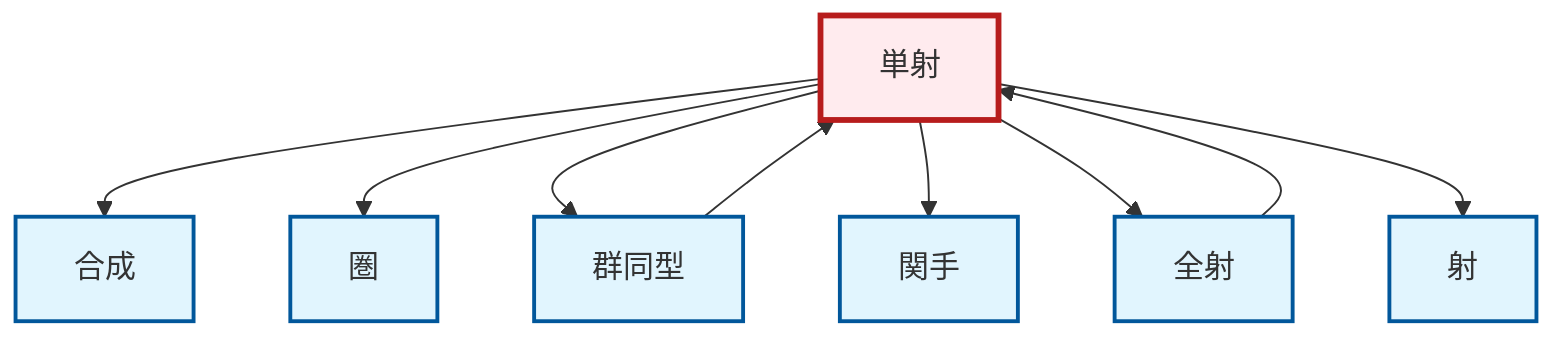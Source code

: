graph TD
    classDef definition fill:#e1f5fe,stroke:#01579b,stroke-width:2px
    classDef theorem fill:#f3e5f5,stroke:#4a148c,stroke-width:2px
    classDef axiom fill:#fff3e0,stroke:#e65100,stroke-width:2px
    classDef example fill:#e8f5e9,stroke:#1b5e20,stroke-width:2px
    classDef current fill:#ffebee,stroke:#b71c1c,stroke-width:3px
    def-functor["関手"]:::definition
    def-monomorphism["単射"]:::definition
    def-category["圏"]:::definition
    def-isomorphism["群同型"]:::definition
    def-morphism["射"]:::definition
    def-epimorphism["全射"]:::definition
    def-composition["合成"]:::definition
    def-monomorphism --> def-composition
    def-monomorphism --> def-category
    def-epimorphism --> def-monomorphism
    def-monomorphism --> def-isomorphism
    def-isomorphism --> def-monomorphism
    def-monomorphism --> def-functor
    def-monomorphism --> def-epimorphism
    def-monomorphism --> def-morphism
    class def-monomorphism current